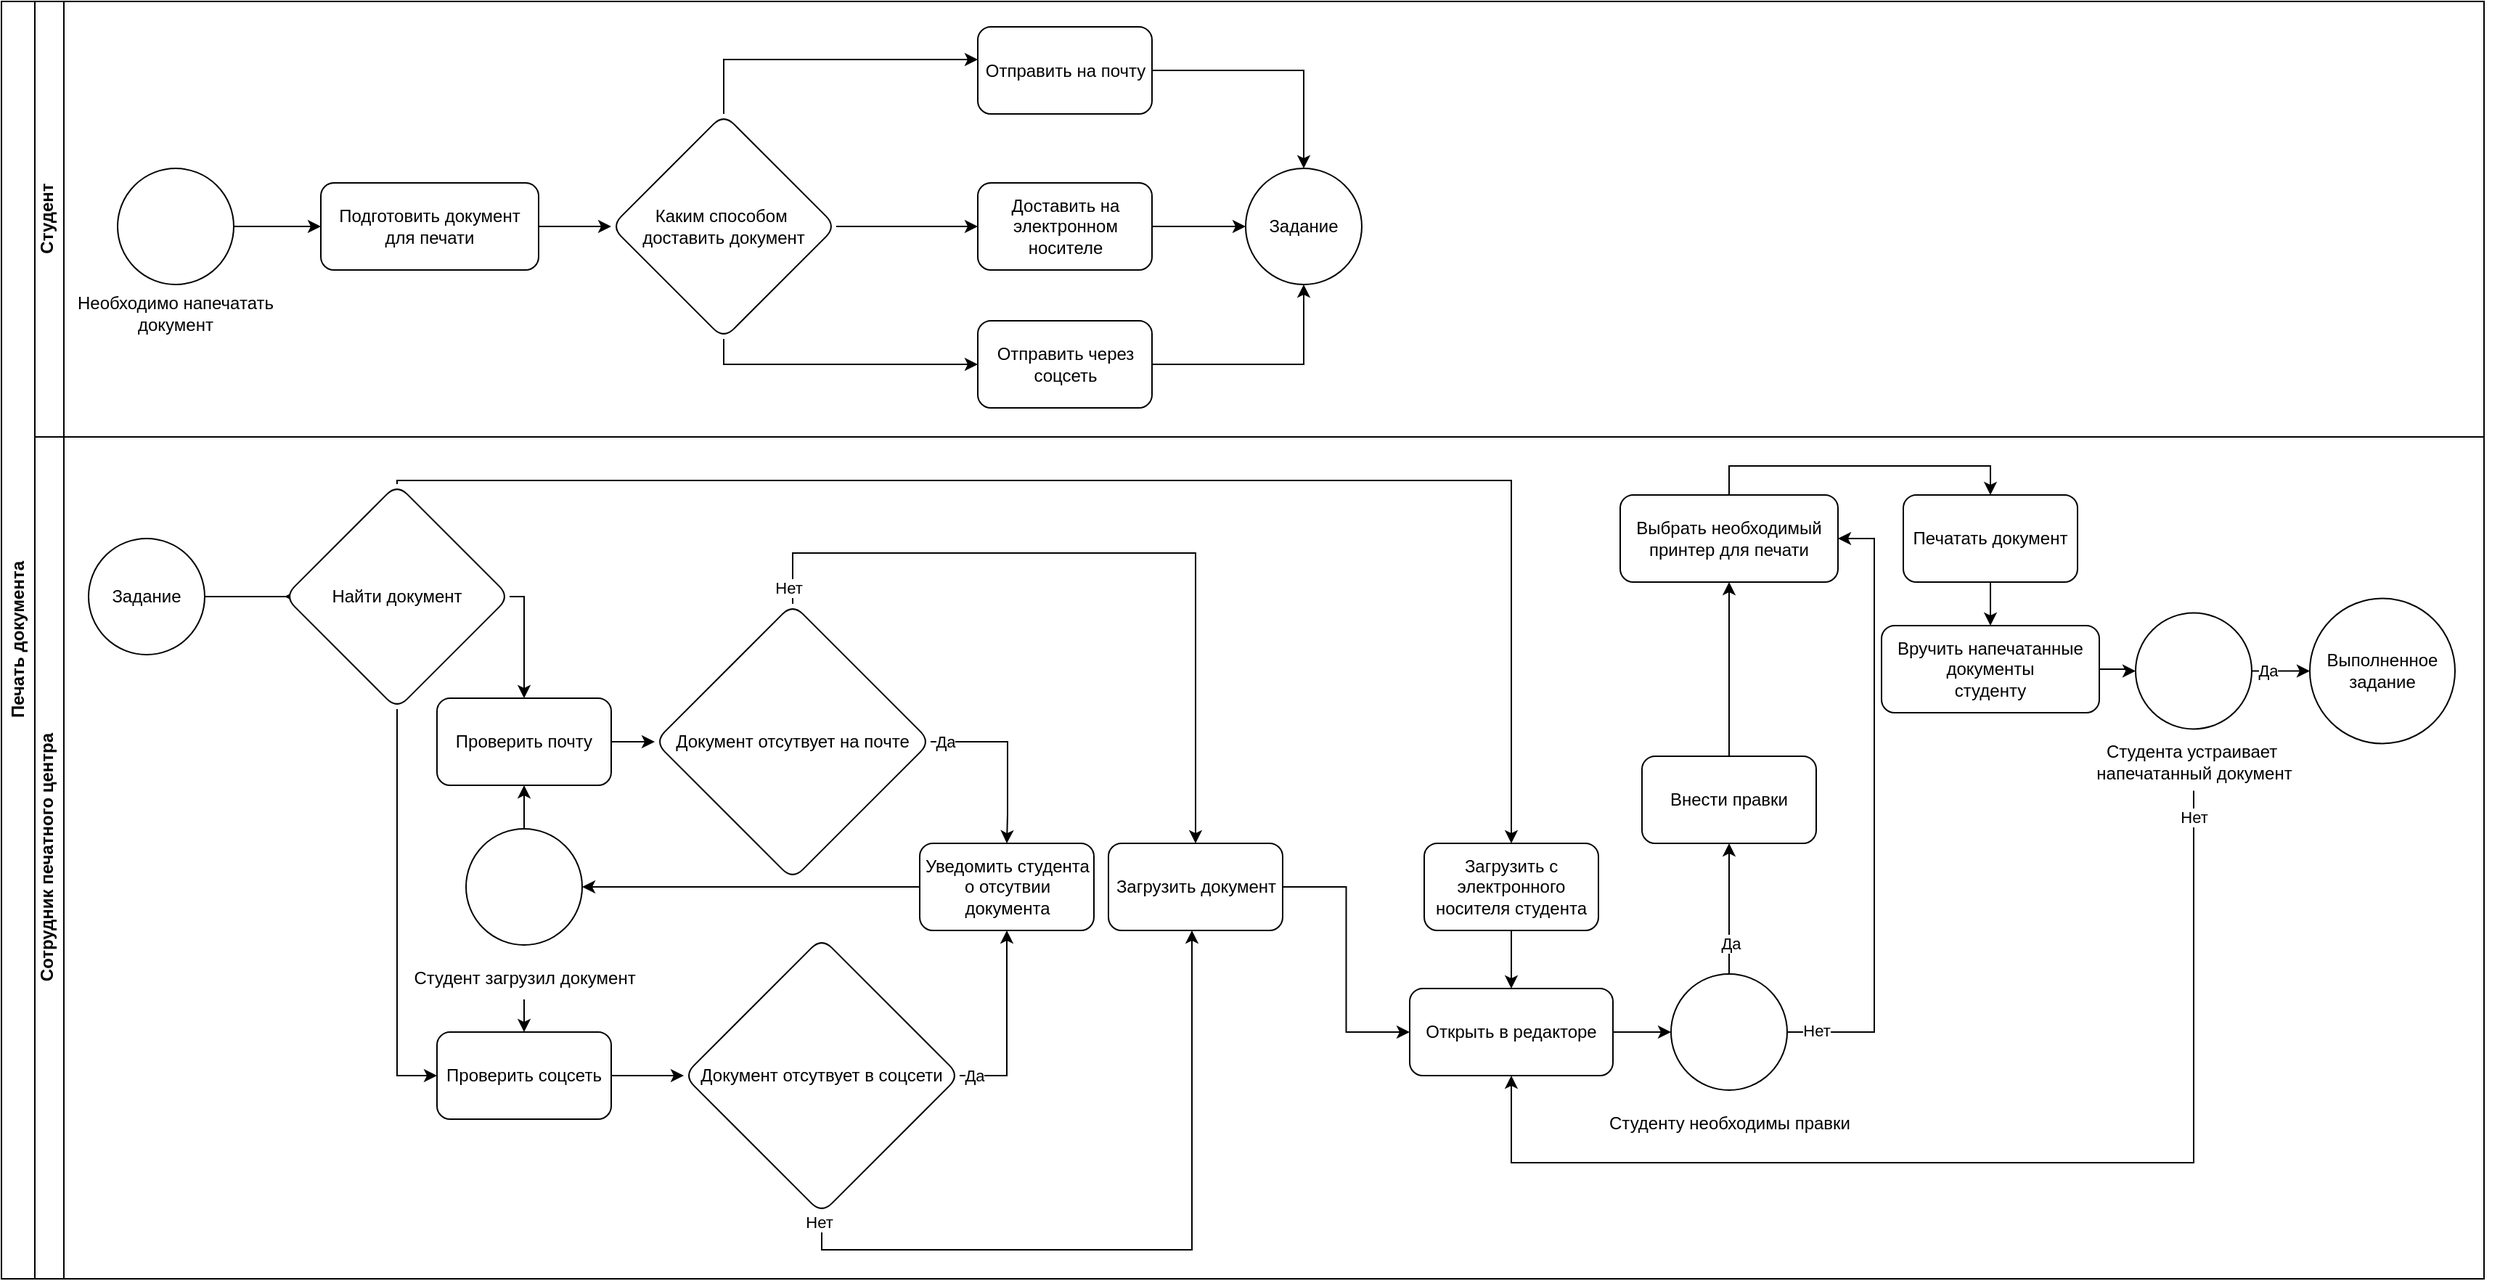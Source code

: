 <mxfile version="24.2.7" type="github">
  <diagram name="Страница — 1" id="oQqpdBEjVrZ99oBrC2o0">
    <mxGraphModel dx="3218" dy="1103" grid="1" gridSize="10" guides="1" tooltips="1" connect="1" arrows="1" fold="1" page="1" pageScale="1" pageWidth="827" pageHeight="1169" math="0" shadow="0">
      <root>
        <mxCell id="0" />
        <mxCell id="1" parent="0" />
        <mxCell id="pHSwpoBQZ8j3MjwGweIA-21" value="" style="edgeStyle=orthogonalEdgeStyle;rounded=0;orthogonalLoop=1;jettySize=auto;html=1;entryX=0;entryY=0.5;entryDx=0;entryDy=0;" edge="1" parent="1" source="pHSwpoBQZ8j3MjwGweIA-19" target="pHSwpoBQZ8j3MjwGweIA-22">
          <mxGeometry relative="1" as="geometry">
            <mxPoint x="210" y="870" as="targetPoint" />
            <Array as="points">
              <mxPoint x="190" y="880" />
              <mxPoint x="190" y="880" />
            </Array>
          </mxGeometry>
        </mxCell>
        <mxCell id="pHSwpoBQZ8j3MjwGweIA-19" value="Задание" style="ellipse;whiteSpace=wrap;html=1;aspect=fixed;" vertex="1" parent="1">
          <mxGeometry x="50" y="840" width="80" height="80" as="geometry" />
        </mxCell>
        <mxCell id="pHSwpoBQZ8j3MjwGweIA-26" style="edgeStyle=orthogonalEdgeStyle;rounded=0;orthogonalLoop=1;jettySize=auto;html=1;" edge="1" parent="1" source="pHSwpoBQZ8j3MjwGweIA-22" target="pHSwpoBQZ8j3MjwGweIA-25">
          <mxGeometry relative="1" as="geometry">
            <Array as="points">
              <mxPoint x="263" y="1210" />
            </Array>
          </mxGeometry>
        </mxCell>
        <mxCell id="pHSwpoBQZ8j3MjwGweIA-30" value="" style="edgeStyle=orthogonalEdgeStyle;rounded=0;orthogonalLoop=1;jettySize=auto;html=1;" edge="1" parent="1" source="pHSwpoBQZ8j3MjwGweIA-22" target="pHSwpoBQZ8j3MjwGweIA-29">
          <mxGeometry relative="1" as="geometry">
            <Array as="points">
              <mxPoint x="263" y="800" />
              <mxPoint x="1030" y="800" />
            </Array>
          </mxGeometry>
        </mxCell>
        <mxCell id="pHSwpoBQZ8j3MjwGweIA-80" style="edgeStyle=orthogonalEdgeStyle;rounded=0;orthogonalLoop=1;jettySize=auto;html=1;entryX=0.5;entryY=0;entryDx=0;entryDy=0;" edge="1" parent="1" source="pHSwpoBQZ8j3MjwGweIA-22" target="pHSwpoBQZ8j3MjwGweIA-23">
          <mxGeometry relative="1" as="geometry">
            <Array as="points">
              <mxPoint x="350" y="880" />
            </Array>
          </mxGeometry>
        </mxCell>
        <mxCell id="pHSwpoBQZ8j3MjwGweIA-22" value="Найти документ" style="rhombus;whiteSpace=wrap;html=1;rounded=1;" vertex="1" parent="1">
          <mxGeometry x="185" y="802.5" width="155" height="155" as="geometry" />
        </mxCell>
        <mxCell id="pHSwpoBQZ8j3MjwGweIA-50" value="" style="edgeStyle=orthogonalEdgeStyle;rounded=0;orthogonalLoop=1;jettySize=auto;html=1;" edge="1" parent="1" source="pHSwpoBQZ8j3MjwGweIA-23" target="pHSwpoBQZ8j3MjwGweIA-44">
          <mxGeometry relative="1" as="geometry" />
        </mxCell>
        <mxCell id="pHSwpoBQZ8j3MjwGweIA-23" value="Проверить почту" style="whiteSpace=wrap;html=1;rounded=1;" vertex="1" parent="1">
          <mxGeometry x="290" y="950" width="120" height="60" as="geometry" />
        </mxCell>
        <mxCell id="pHSwpoBQZ8j3MjwGweIA-53" value="" style="edgeStyle=orthogonalEdgeStyle;rounded=0;orthogonalLoop=1;jettySize=auto;html=1;" edge="1" parent="1" source="pHSwpoBQZ8j3MjwGweIA-25" target="pHSwpoBQZ8j3MjwGweIA-52">
          <mxGeometry relative="1" as="geometry" />
        </mxCell>
        <mxCell id="pHSwpoBQZ8j3MjwGweIA-25" value="Проверить соцсеть" style="whiteSpace=wrap;html=1;rounded=1;" vertex="1" parent="1">
          <mxGeometry x="290" y="1180" width="120" height="60" as="geometry" />
        </mxCell>
        <mxCell id="pHSwpoBQZ8j3MjwGweIA-90" value="" style="edgeStyle=orthogonalEdgeStyle;rounded=0;orthogonalLoop=1;jettySize=auto;html=1;" edge="1" parent="1" source="pHSwpoBQZ8j3MjwGweIA-29" target="pHSwpoBQZ8j3MjwGweIA-87">
          <mxGeometry relative="1" as="geometry" />
        </mxCell>
        <mxCell id="pHSwpoBQZ8j3MjwGweIA-29" value="Загрузить с электронного носителя студента" style="whiteSpace=wrap;html=1;rounded=1;" vertex="1" parent="1">
          <mxGeometry x="970" y="1050" width="120" height="60" as="geometry" />
        </mxCell>
        <mxCell id="pHSwpoBQZ8j3MjwGweIA-58" value="" style="edgeStyle=orthogonalEdgeStyle;rounded=0;orthogonalLoop=1;jettySize=auto;html=1;entryX=0.5;entryY=0;entryDx=0;entryDy=0;" edge="1" parent="1" source="pHSwpoBQZ8j3MjwGweIA-44" target="pHSwpoBQZ8j3MjwGweIA-55">
          <mxGeometry relative="1" as="geometry">
            <mxPoint x="922.5" y="875" as="targetPoint" />
            <Array as="points">
              <mxPoint x="683" y="980" />
              <mxPoint x="683" y="1030" />
            </Array>
          </mxGeometry>
        </mxCell>
        <mxCell id="pHSwpoBQZ8j3MjwGweIA-77" value="Да" style="edgeLabel;html=1;align=center;verticalAlign=middle;resizable=0;points=[];" vertex="1" connectable="0" parent="pHSwpoBQZ8j3MjwGweIA-58">
          <mxGeometry x="-0.83" relative="1" as="geometry">
            <mxPoint x="-1" as="offset" />
          </mxGeometry>
        </mxCell>
        <mxCell id="pHSwpoBQZ8j3MjwGweIA-78" style="edgeStyle=orthogonalEdgeStyle;rounded=0;orthogonalLoop=1;jettySize=auto;html=1;entryX=0.5;entryY=0;entryDx=0;entryDy=0;" edge="1" parent="1" source="pHSwpoBQZ8j3MjwGweIA-44" target="pHSwpoBQZ8j3MjwGweIA-72">
          <mxGeometry relative="1" as="geometry">
            <Array as="points">
              <mxPoint x="535" y="850" />
              <mxPoint x="813" y="850" />
            </Array>
          </mxGeometry>
        </mxCell>
        <mxCell id="pHSwpoBQZ8j3MjwGweIA-79" value="Нет" style="edgeLabel;html=1;align=center;verticalAlign=middle;resizable=0;points=[];" vertex="1" connectable="0" parent="pHSwpoBQZ8j3MjwGweIA-78">
          <mxGeometry x="-0.956" y="4" relative="1" as="geometry">
            <mxPoint x="1" as="offset" />
          </mxGeometry>
        </mxCell>
        <mxCell id="pHSwpoBQZ8j3MjwGweIA-44" value="&lt;span style=&quot;text-wrap: nowrap;&quot;&gt;Документ отсутвует на почте&lt;/span&gt;" style="rhombus;whiteSpace=wrap;html=1;rounded=1;" vertex="1" parent="1">
          <mxGeometry x="440" y="885" width="190" height="190" as="geometry" />
        </mxCell>
        <mxCell id="pHSwpoBQZ8j3MjwGweIA-56" value="" style="edgeStyle=orthogonalEdgeStyle;rounded=0;orthogonalLoop=1;jettySize=auto;html=1;entryX=0.5;entryY=1;entryDx=0;entryDy=0;" edge="1" parent="1" source="pHSwpoBQZ8j3MjwGweIA-52" target="pHSwpoBQZ8j3MjwGweIA-55">
          <mxGeometry relative="1" as="geometry">
            <mxPoint x="935" y="1010" as="targetPoint" />
            <Array as="points">
              <mxPoint x="683" y="1210" />
            </Array>
          </mxGeometry>
        </mxCell>
        <mxCell id="pHSwpoBQZ8j3MjwGweIA-76" value="Да" style="edgeLabel;html=1;align=center;verticalAlign=middle;resizable=0;points=[];" vertex="1" connectable="0" parent="pHSwpoBQZ8j3MjwGweIA-56">
          <mxGeometry x="-0.897" y="1" relative="1" as="geometry">
            <mxPoint x="3" y="1" as="offset" />
          </mxGeometry>
        </mxCell>
        <mxCell id="pHSwpoBQZ8j3MjwGweIA-73" value="" style="edgeStyle=orthogonalEdgeStyle;rounded=0;orthogonalLoop=1;jettySize=auto;html=1;" edge="1" parent="1" source="pHSwpoBQZ8j3MjwGweIA-52" target="pHSwpoBQZ8j3MjwGweIA-72">
          <mxGeometry relative="1" as="geometry">
            <Array as="points">
              <mxPoint x="555" y="1330" />
              <mxPoint x="810" y="1330" />
            </Array>
          </mxGeometry>
        </mxCell>
        <mxCell id="pHSwpoBQZ8j3MjwGweIA-86" value="Нет" style="edgeLabel;html=1;align=center;verticalAlign=middle;resizable=0;points=[];" vertex="1" connectable="0" parent="pHSwpoBQZ8j3MjwGweIA-73">
          <mxGeometry x="-0.978" y="-2" relative="1" as="geometry">
            <mxPoint as="offset" />
          </mxGeometry>
        </mxCell>
        <mxCell id="pHSwpoBQZ8j3MjwGweIA-52" value="&lt;span style=&quot;text-wrap: nowrap;&quot;&gt;Документ отсутвует в соцсети&lt;/span&gt;" style="rhombus;whiteSpace=wrap;html=1;rounded=1;" vertex="1" parent="1">
          <mxGeometry x="460" y="1115" width="190" height="190" as="geometry" />
        </mxCell>
        <mxCell id="pHSwpoBQZ8j3MjwGweIA-63" value="" style="group" vertex="1" connectable="0" parent="1">
          <mxGeometry x="260" y="1040" width="180" height="117.5" as="geometry" />
        </mxCell>
        <mxCell id="pHSwpoBQZ8j3MjwGweIA-61" value="" style="ellipse;whiteSpace=wrap;html=1;aspect=fixed;" vertex="1" parent="pHSwpoBQZ8j3MjwGweIA-63">
          <mxGeometry x="50" width="80" height="80" as="geometry" />
        </mxCell>
        <mxCell id="pHSwpoBQZ8j3MjwGweIA-62" value="Студент загрузил документ" style="text;html=1;align=center;verticalAlign=middle;resizable=0;points=[];autosize=1;strokeColor=none;fillColor=none;" vertex="1" parent="pHSwpoBQZ8j3MjwGweIA-63">
          <mxGeometry y="87.5" width="180" height="30" as="geometry" />
        </mxCell>
        <mxCell id="pHSwpoBQZ8j3MjwGweIA-89" style="edgeStyle=orthogonalEdgeStyle;rounded=0;orthogonalLoop=1;jettySize=auto;html=1;entryX=0;entryY=0.5;entryDx=0;entryDy=0;" edge="1" parent="1" source="pHSwpoBQZ8j3MjwGweIA-72" target="pHSwpoBQZ8j3MjwGweIA-87">
          <mxGeometry relative="1" as="geometry" />
        </mxCell>
        <mxCell id="pHSwpoBQZ8j3MjwGweIA-72" value="Загрузить документ" style="whiteSpace=wrap;html=1;rounded=1;" vertex="1" parent="1">
          <mxGeometry x="752.5" y="1050" width="120" height="60" as="geometry" />
        </mxCell>
        <mxCell id="pHSwpoBQZ8j3MjwGweIA-81" value="" style="edgeStyle=orthogonalEdgeStyle;rounded=0;orthogonalLoop=1;jettySize=auto;html=1;" edge="1" parent="1" source="pHSwpoBQZ8j3MjwGweIA-61" target="pHSwpoBQZ8j3MjwGweIA-23">
          <mxGeometry relative="1" as="geometry" />
        </mxCell>
        <mxCell id="pHSwpoBQZ8j3MjwGweIA-82" value="" style="edgeStyle=orthogonalEdgeStyle;rounded=0;orthogonalLoop=1;jettySize=auto;html=1;" edge="1" parent="1" source="pHSwpoBQZ8j3MjwGweIA-62" target="pHSwpoBQZ8j3MjwGweIA-25">
          <mxGeometry relative="1" as="geometry" />
        </mxCell>
        <mxCell id="pHSwpoBQZ8j3MjwGweIA-85" style="edgeStyle=orthogonalEdgeStyle;rounded=0;orthogonalLoop=1;jettySize=auto;html=1;entryX=1;entryY=0.5;entryDx=0;entryDy=0;" edge="1" parent="1" source="pHSwpoBQZ8j3MjwGweIA-55" target="pHSwpoBQZ8j3MjwGweIA-61">
          <mxGeometry relative="1" as="geometry" />
        </mxCell>
        <mxCell id="pHSwpoBQZ8j3MjwGweIA-55" value="Уведомить студента о отсутвии документа" style="whiteSpace=wrap;html=1;rounded=1;" vertex="1" parent="1">
          <mxGeometry x="622.5" y="1050" width="120" height="60" as="geometry" />
        </mxCell>
        <mxCell id="pHSwpoBQZ8j3MjwGweIA-96" style="edgeStyle=orthogonalEdgeStyle;rounded=0;orthogonalLoop=1;jettySize=auto;html=1;entryX=0;entryY=0.5;entryDx=0;entryDy=0;" edge="1" parent="1" source="pHSwpoBQZ8j3MjwGweIA-87" target="pHSwpoBQZ8j3MjwGweIA-93">
          <mxGeometry relative="1" as="geometry" />
        </mxCell>
        <mxCell id="pHSwpoBQZ8j3MjwGweIA-87" value="Открыть в редакторе" style="rounded=1;whiteSpace=wrap;html=1;" vertex="1" parent="1">
          <mxGeometry x="960" y="1150" width="140" height="60" as="geometry" />
        </mxCell>
        <mxCell id="pHSwpoBQZ8j3MjwGweIA-92" value="" style="group" vertex="1" connectable="0" parent="1">
          <mxGeometry x="1090" y="1140" width="185" height="117.5" as="geometry" />
        </mxCell>
        <mxCell id="pHSwpoBQZ8j3MjwGweIA-93" value="" style="ellipse;whiteSpace=wrap;html=1;aspect=fixed;" vertex="1" parent="pHSwpoBQZ8j3MjwGweIA-92">
          <mxGeometry x="50" width="80" height="80" as="geometry" />
        </mxCell>
        <mxCell id="pHSwpoBQZ8j3MjwGweIA-94" value="Студенту необходимы правки" style="text;html=1;align=center;verticalAlign=middle;resizable=0;points=[];autosize=1;strokeColor=none;fillColor=none;" vertex="1" parent="pHSwpoBQZ8j3MjwGweIA-92">
          <mxGeometry x="-5" y="87.5" width="190" height="30" as="geometry" />
        </mxCell>
        <mxCell id="pHSwpoBQZ8j3MjwGweIA-106" style="edgeStyle=orthogonalEdgeStyle;rounded=0;orthogonalLoop=1;jettySize=auto;html=1;" edge="1" parent="1" source="pHSwpoBQZ8j3MjwGweIA-99" target="pHSwpoBQZ8j3MjwGweIA-103">
          <mxGeometry relative="1" as="geometry" />
        </mxCell>
        <mxCell id="pHSwpoBQZ8j3MjwGweIA-99" value="Внести правки" style="rounded=1;whiteSpace=wrap;html=1;" vertex="1" parent="1">
          <mxGeometry x="1120" y="990" width="120" height="60" as="geometry" />
        </mxCell>
        <mxCell id="pHSwpoBQZ8j3MjwGweIA-100" value="" style="edgeStyle=orthogonalEdgeStyle;rounded=0;orthogonalLoop=1;jettySize=auto;html=1;" edge="1" parent="1" source="pHSwpoBQZ8j3MjwGweIA-93" target="pHSwpoBQZ8j3MjwGweIA-99">
          <mxGeometry relative="1" as="geometry" />
        </mxCell>
        <mxCell id="pHSwpoBQZ8j3MjwGweIA-107" value="Да" style="edgeLabel;html=1;align=center;verticalAlign=middle;resizable=0;points=[];" vertex="1" connectable="0" parent="pHSwpoBQZ8j3MjwGweIA-100">
          <mxGeometry x="-0.533" y="-1" relative="1" as="geometry">
            <mxPoint as="offset" />
          </mxGeometry>
        </mxCell>
        <mxCell id="pHSwpoBQZ8j3MjwGweIA-104" value="" style="edgeStyle=orthogonalEdgeStyle;rounded=0;orthogonalLoop=1;jettySize=auto;html=1;" edge="1" parent="1" source="pHSwpoBQZ8j3MjwGweIA-93" target="pHSwpoBQZ8j3MjwGweIA-103">
          <mxGeometry relative="1" as="geometry">
            <Array as="points">
              <mxPoint x="1280" y="1180" />
              <mxPoint x="1280" y="840" />
            </Array>
          </mxGeometry>
        </mxCell>
        <mxCell id="pHSwpoBQZ8j3MjwGweIA-108" value="Нет" style="edgeLabel;html=1;align=center;verticalAlign=middle;resizable=0;points=[];" vertex="1" connectable="0" parent="pHSwpoBQZ8j3MjwGweIA-104">
          <mxGeometry x="-0.507" y="-4" relative="1" as="geometry">
            <mxPoint x="-44" y="44" as="offset" />
          </mxGeometry>
        </mxCell>
        <mxCell id="pHSwpoBQZ8j3MjwGweIA-117" value="Сотрудник печатного центра" style="swimlane;horizontal=0;whiteSpace=wrap;html=1;" vertex="1" parent="1">
          <mxGeometry x="10" y="770" width="1690" height="580" as="geometry" />
        </mxCell>
        <mxCell id="pHSwpoBQZ8j3MjwGweIA-119" value="Студент" style="swimlane;horizontal=0;whiteSpace=wrap;html=1;" vertex="1" parent="1">
          <mxGeometry x="10" y="470" width="1690" height="300" as="geometry" />
        </mxCell>
        <mxCell id="pHSwpoBQZ8j3MjwGweIA-120" value="Печать документа" style="swimlane;horizontal=0;whiteSpace=wrap;html=1;" vertex="1" parent="1">
          <mxGeometry x="-10" y="470" width="1710" height="880" as="geometry" />
        </mxCell>
        <mxCell id="pHSwpoBQZ8j3MjwGweIA-125" value="" style="edgeStyle=orthogonalEdgeStyle;rounded=0;orthogonalLoop=1;jettySize=auto;html=1;" edge="1" parent="pHSwpoBQZ8j3MjwGweIA-120" source="pHSwpoBQZ8j3MjwGweIA-111" target="pHSwpoBQZ8j3MjwGweIA-122">
          <mxGeometry relative="1" as="geometry" />
        </mxCell>
        <mxCell id="pHSwpoBQZ8j3MjwGweIA-111" value="Вручить напечатанные документы&lt;br&gt;студенту" style="rounded=1;whiteSpace=wrap;html=1;" vertex="1" parent="pHSwpoBQZ8j3MjwGweIA-120">
          <mxGeometry x="1295" y="430" width="150" height="60" as="geometry" />
        </mxCell>
        <mxCell id="pHSwpoBQZ8j3MjwGweIA-121" value="" style="group" vertex="1" connectable="0" parent="pHSwpoBQZ8j3MjwGweIA-120">
          <mxGeometry x="1490" y="421.25" width="230" height="122.5" as="geometry" />
        </mxCell>
        <mxCell id="pHSwpoBQZ8j3MjwGweIA-122" value="" style="ellipse;whiteSpace=wrap;html=1;aspect=fixed;" vertex="1" parent="pHSwpoBQZ8j3MjwGweIA-121">
          <mxGeometry x="-20" width="80" height="80" as="geometry" />
        </mxCell>
        <mxCell id="pHSwpoBQZ8j3MjwGweIA-123" value="Студента устраивает&amp;nbsp;&lt;div&gt;напечатанный документ&lt;/div&gt;" style="text;html=1;align=center;verticalAlign=middle;resizable=0;points=[];autosize=1;strokeColor=none;fillColor=none;" vertex="1" parent="pHSwpoBQZ8j3MjwGweIA-121">
          <mxGeometry x="-60" y="82.5" width="160" height="40" as="geometry" />
        </mxCell>
        <mxCell id="pHSwpoBQZ8j3MjwGweIA-113" value="Выполненное задание" style="ellipse;whiteSpace=wrap;html=1;rounded=1;" vertex="1" parent="pHSwpoBQZ8j3MjwGweIA-121">
          <mxGeometry x="100" y="-10" width="100" height="100" as="geometry" />
        </mxCell>
        <mxCell id="pHSwpoBQZ8j3MjwGweIA-127" style="edgeStyle=orthogonalEdgeStyle;rounded=0;orthogonalLoop=1;jettySize=auto;html=1;" edge="1" parent="pHSwpoBQZ8j3MjwGweIA-121" source="pHSwpoBQZ8j3MjwGweIA-122" target="pHSwpoBQZ8j3MjwGweIA-113">
          <mxGeometry relative="1" as="geometry" />
        </mxCell>
        <mxCell id="pHSwpoBQZ8j3MjwGweIA-128" value="Да" style="edgeLabel;html=1;align=center;verticalAlign=middle;resizable=0;points=[];" vertex="1" connectable="0" parent="pHSwpoBQZ8j3MjwGweIA-127">
          <mxGeometry x="-0.468" y="-6" relative="1" as="geometry">
            <mxPoint y="-7" as="offset" />
          </mxGeometry>
        </mxCell>
        <mxCell id="pHSwpoBQZ8j3MjwGweIA-103" value="Выбрать необходимый принтер для печати" style="rounded=1;whiteSpace=wrap;html=1;direction=south;" vertex="1" parent="pHSwpoBQZ8j3MjwGweIA-120">
          <mxGeometry x="1115" y="340" width="150" height="60" as="geometry" />
        </mxCell>
        <mxCell id="pHSwpoBQZ8j3MjwGweIA-109" value="Печатать документ" style="rounded=1;whiteSpace=wrap;html=1;" vertex="1" parent="pHSwpoBQZ8j3MjwGweIA-120">
          <mxGeometry x="1310" y="340" width="120" height="60" as="geometry" />
        </mxCell>
        <mxCell id="pHSwpoBQZ8j3MjwGweIA-110" value="" style="edgeStyle=orthogonalEdgeStyle;rounded=0;orthogonalLoop=1;jettySize=auto;html=1;" edge="1" parent="pHSwpoBQZ8j3MjwGweIA-120" source="pHSwpoBQZ8j3MjwGweIA-103" target="pHSwpoBQZ8j3MjwGweIA-109">
          <mxGeometry relative="1" as="geometry">
            <Array as="points">
              <mxPoint x="1190" y="320" />
              <mxPoint x="1370" y="320" />
            </Array>
          </mxGeometry>
        </mxCell>
        <mxCell id="pHSwpoBQZ8j3MjwGweIA-112" value="" style="edgeStyle=orthogonalEdgeStyle;rounded=0;orthogonalLoop=1;jettySize=auto;html=1;" edge="1" parent="pHSwpoBQZ8j3MjwGweIA-120" source="pHSwpoBQZ8j3MjwGweIA-109" target="pHSwpoBQZ8j3MjwGweIA-111">
          <mxGeometry relative="1" as="geometry" />
        </mxCell>
        <mxCell id="pHSwpoBQZ8j3MjwGweIA-4" value="" style="edgeStyle=orthogonalEdgeStyle;rounded=0;orthogonalLoop=1;jettySize=auto;html=1;" edge="1" parent="pHSwpoBQZ8j3MjwGweIA-120" source="pHSwpoBQZ8j3MjwGweIA-1" target="pHSwpoBQZ8j3MjwGweIA-3">
          <mxGeometry relative="1" as="geometry" />
        </mxCell>
        <mxCell id="pHSwpoBQZ8j3MjwGweIA-1" value="" style="ellipse;whiteSpace=wrap;html=1;aspect=fixed;" vertex="1" parent="pHSwpoBQZ8j3MjwGweIA-120">
          <mxGeometry x="80" y="115" width="80" height="80" as="geometry" />
        </mxCell>
        <mxCell id="pHSwpoBQZ8j3MjwGweIA-6" value="" style="edgeStyle=orthogonalEdgeStyle;rounded=0;orthogonalLoop=1;jettySize=auto;html=1;" edge="1" parent="pHSwpoBQZ8j3MjwGweIA-120" source="pHSwpoBQZ8j3MjwGweIA-3" target="pHSwpoBQZ8j3MjwGweIA-5">
          <mxGeometry relative="1" as="geometry" />
        </mxCell>
        <mxCell id="pHSwpoBQZ8j3MjwGweIA-3" value="Подготовить документ для печати" style="rounded=1;whiteSpace=wrap;html=1;" vertex="1" parent="pHSwpoBQZ8j3MjwGweIA-120">
          <mxGeometry x="220" y="125" width="150" height="60" as="geometry" />
        </mxCell>
        <mxCell id="pHSwpoBQZ8j3MjwGweIA-8" value="" style="edgeStyle=orthogonalEdgeStyle;rounded=0;orthogonalLoop=1;jettySize=auto;html=1;" edge="1" parent="pHSwpoBQZ8j3MjwGweIA-120" source="pHSwpoBQZ8j3MjwGweIA-5" target="pHSwpoBQZ8j3MjwGweIA-7">
          <mxGeometry relative="1" as="geometry">
            <Array as="points">
              <mxPoint x="498" y="40" />
            </Array>
          </mxGeometry>
        </mxCell>
        <mxCell id="pHSwpoBQZ8j3MjwGweIA-10" value="" style="edgeStyle=orthogonalEdgeStyle;rounded=0;orthogonalLoop=1;jettySize=auto;html=1;" edge="1" parent="pHSwpoBQZ8j3MjwGweIA-120" source="pHSwpoBQZ8j3MjwGweIA-5" target="pHSwpoBQZ8j3MjwGweIA-9">
          <mxGeometry relative="1" as="geometry">
            <Array as="points">
              <mxPoint x="498" y="250" />
            </Array>
          </mxGeometry>
        </mxCell>
        <mxCell id="pHSwpoBQZ8j3MjwGweIA-12" value="" style="edgeStyle=orthogonalEdgeStyle;rounded=0;orthogonalLoop=1;jettySize=auto;html=1;" edge="1" parent="pHSwpoBQZ8j3MjwGweIA-120" source="pHSwpoBQZ8j3MjwGweIA-5" target="pHSwpoBQZ8j3MjwGweIA-11">
          <mxGeometry relative="1" as="geometry" />
        </mxCell>
        <mxCell id="pHSwpoBQZ8j3MjwGweIA-5" value="Каким способом&amp;nbsp;&lt;div&gt;доставить документ&lt;/div&gt;" style="rhombus;whiteSpace=wrap;html=1;rounded=1;" vertex="1" parent="pHSwpoBQZ8j3MjwGweIA-120">
          <mxGeometry x="420" y="77.5" width="155" height="155" as="geometry" />
        </mxCell>
        <mxCell id="pHSwpoBQZ8j3MjwGweIA-14" style="edgeStyle=orthogonalEdgeStyle;rounded=0;orthogonalLoop=1;jettySize=auto;html=1;" edge="1" parent="pHSwpoBQZ8j3MjwGweIA-120" source="pHSwpoBQZ8j3MjwGweIA-7" target="pHSwpoBQZ8j3MjwGweIA-17">
          <mxGeometry relative="1" as="geometry">
            <mxPoint x="957.5" y="77.5" as="targetPoint" />
          </mxGeometry>
        </mxCell>
        <mxCell id="pHSwpoBQZ8j3MjwGweIA-7" value="Отправить на почту" style="whiteSpace=wrap;html=1;rounded=1;" vertex="1" parent="pHSwpoBQZ8j3MjwGweIA-120">
          <mxGeometry x="672.5" y="17.5" width="120" height="60" as="geometry" />
        </mxCell>
        <mxCell id="pHSwpoBQZ8j3MjwGweIA-115" style="edgeStyle=orthogonalEdgeStyle;rounded=0;orthogonalLoop=1;jettySize=auto;html=1;entryX=0.5;entryY=1;entryDx=0;entryDy=0;" edge="1" parent="pHSwpoBQZ8j3MjwGweIA-120" source="pHSwpoBQZ8j3MjwGweIA-9" target="pHSwpoBQZ8j3MjwGweIA-17">
          <mxGeometry relative="1" as="geometry" />
        </mxCell>
        <mxCell id="pHSwpoBQZ8j3MjwGweIA-9" value="Отправить через соцсеть" style="whiteSpace=wrap;html=1;rounded=1;" vertex="1" parent="pHSwpoBQZ8j3MjwGweIA-120">
          <mxGeometry x="672.5" y="220" width="120" height="60" as="geometry" />
        </mxCell>
        <mxCell id="pHSwpoBQZ8j3MjwGweIA-15" style="edgeStyle=orthogonalEdgeStyle;rounded=0;orthogonalLoop=1;jettySize=auto;html=1;entryX=0;entryY=0.5;entryDx=0;entryDy=0;" edge="1" parent="pHSwpoBQZ8j3MjwGweIA-120" source="pHSwpoBQZ8j3MjwGweIA-11" target="pHSwpoBQZ8j3MjwGweIA-17">
          <mxGeometry relative="1" as="geometry">
            <mxPoint x="880" y="155" as="targetPoint" />
          </mxGeometry>
        </mxCell>
        <mxCell id="pHSwpoBQZ8j3MjwGweIA-11" value="Доставить на электронном носителе" style="whiteSpace=wrap;html=1;rounded=1;" vertex="1" parent="pHSwpoBQZ8j3MjwGweIA-120">
          <mxGeometry x="672.5" y="125" width="120" height="60" as="geometry" />
        </mxCell>
        <mxCell id="pHSwpoBQZ8j3MjwGweIA-17" value="Задание" style="ellipse;whiteSpace=wrap;html=1;rounded=1;" vertex="1" parent="pHSwpoBQZ8j3MjwGweIA-120">
          <mxGeometry x="857" y="115" width="80" height="80" as="geometry" />
        </mxCell>
        <mxCell id="pHSwpoBQZ8j3MjwGweIA-2" value="Необходимо напечатать документ" style="text;html=1;align=center;verticalAlign=middle;whiteSpace=wrap;rounded=0;" vertex="1" parent="pHSwpoBQZ8j3MjwGweIA-120">
          <mxGeometry x="40" y="200" width="160" height="30" as="geometry" />
        </mxCell>
        <mxCell id="pHSwpoBQZ8j3MjwGweIA-129" style="edgeStyle=orthogonalEdgeStyle;rounded=0;orthogonalLoop=1;jettySize=auto;html=1;entryX=0.5;entryY=1;entryDx=0;entryDy=0;" edge="1" parent="1" source="pHSwpoBQZ8j3MjwGweIA-123" target="pHSwpoBQZ8j3MjwGweIA-87">
          <mxGeometry relative="1" as="geometry">
            <Array as="points">
              <mxPoint x="1500" y="1270" />
              <mxPoint x="1030" y="1270" />
            </Array>
          </mxGeometry>
        </mxCell>
        <mxCell id="pHSwpoBQZ8j3MjwGweIA-130" value="Нет" style="edgeLabel;html=1;align=center;verticalAlign=middle;resizable=0;points=[];" vertex="1" connectable="0" parent="pHSwpoBQZ8j3MjwGweIA-129">
          <mxGeometry x="-0.911" y="-1" relative="1" as="geometry">
            <mxPoint x="1" y="-17" as="offset" />
          </mxGeometry>
        </mxCell>
      </root>
    </mxGraphModel>
  </diagram>
</mxfile>
